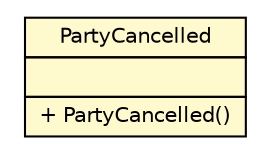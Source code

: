 #!/usr/local/bin/dot
#
# Class diagram 
# Generated by UMLGraph version R5_6 (http://www.umlgraph.org/)
#

digraph G {
	edge [fontname="Helvetica",fontsize=10,labelfontname="Helvetica",labelfontsize=10];
	node [fontname="Helvetica",fontsize=10,shape=plaintext];
	nodesep=0.25;
	ranksep=0.5;
	// Common.PartyCancelled
	c1737 [label=<<table title="Common.PartyCancelled" border="0" cellborder="1" cellspacing="0" cellpadding="2" port="p" bgcolor="lemonChiffon" href="./PartyCancelled.html">
		<tr><td><table border="0" cellspacing="0" cellpadding="1">
<tr><td align="center" balign="center"> PartyCancelled </td></tr>
		</table></td></tr>
		<tr><td><table border="0" cellspacing="0" cellpadding="1">
<tr><td align="left" balign="left">  </td></tr>
		</table></td></tr>
		<tr><td><table border="0" cellspacing="0" cellpadding="1">
<tr><td align="left" balign="left"> + PartyCancelled() </td></tr>
		</table></td></tr>
		</table>>, URL="./PartyCancelled.html", fontname="Helvetica", fontcolor="black", fontsize=10.0];
}

